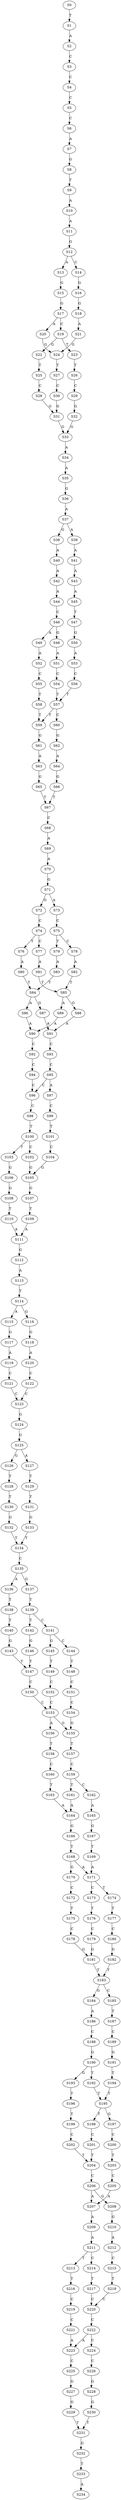 strict digraph  {
	S0 -> S1 [ label = T ];
	S1 -> S2 [ label = A ];
	S2 -> S3 [ label = C ];
	S3 -> S4 [ label = C ];
	S4 -> S5 [ label = C ];
	S5 -> S6 [ label = C ];
	S6 -> S7 [ label = A ];
	S7 -> S8 [ label = G ];
	S8 -> S9 [ label = T ];
	S9 -> S10 [ label = A ];
	S10 -> S11 [ label = A ];
	S11 -> S12 [ label = G ];
	S12 -> S13 [ label = A ];
	S12 -> S14 [ label = C ];
	S13 -> S15 [ label = G ];
	S14 -> S16 [ label = G ];
	S15 -> S17 [ label = G ];
	S16 -> S18 [ label = G ];
	S17 -> S19 [ label = C ];
	S17 -> S20 [ label = A ];
	S18 -> S21 [ label = A ];
	S19 -> S22 [ label = G ];
	S19 -> S23 [ label = T ];
	S20 -> S24 [ label = G ];
	S21 -> S24 [ label = G ];
	S22 -> S25 [ label = T ];
	S23 -> S26 [ label = T ];
	S24 -> S27 [ label = T ];
	S25 -> S28 [ label = C ];
	S26 -> S29 [ label = C ];
	S27 -> S30 [ label = C ];
	S28 -> S31 [ label = G ];
	S29 -> S32 [ label = G ];
	S30 -> S31 [ label = G ];
	S31 -> S33 [ label = G ];
	S32 -> S33 [ label = G ];
	S33 -> S34 [ label = A ];
	S34 -> S35 [ label = A ];
	S35 -> S36 [ label = G ];
	S36 -> S37 [ label = A ];
	S37 -> S38 [ label = G ];
	S37 -> S39 [ label = A ];
	S38 -> S40 [ label = A ];
	S39 -> S41 [ label = A ];
	S40 -> S42 [ label = A ];
	S41 -> S43 [ label = A ];
	S42 -> S44 [ label = A ];
	S43 -> S45 [ label = A ];
	S44 -> S46 [ label = C ];
	S45 -> S47 [ label = T ];
	S46 -> S48 [ label = G ];
	S46 -> S49 [ label = A ];
	S47 -> S50 [ label = G ];
	S48 -> S51 [ label = A ];
	S49 -> S52 [ label = A ];
	S50 -> S53 [ label = A ];
	S51 -> S54 [ label = C ];
	S52 -> S55 [ label = C ];
	S53 -> S56 [ label = C ];
	S54 -> S57 [ label = T ];
	S55 -> S58 [ label = T ];
	S56 -> S57 [ label = T ];
	S57 -> S59 [ label = T ];
	S57 -> S60 [ label = C ];
	S58 -> S59 [ label = T ];
	S59 -> S61 [ label = G ];
	S60 -> S62 [ label = G ];
	S61 -> S63 [ label = A ];
	S62 -> S64 [ label = A ];
	S63 -> S65 [ label = G ];
	S64 -> S66 [ label = G ];
	S65 -> S67 [ label = T ];
	S66 -> S67 [ label = T ];
	S67 -> S68 [ label = C ];
	S68 -> S69 [ label = A ];
	S69 -> S70 [ label = A ];
	S70 -> S71 [ label = G ];
	S71 -> S72 [ label = G ];
	S71 -> S73 [ label = A ];
	S72 -> S74 [ label = C ];
	S73 -> S75 [ label = C ];
	S74 -> S76 [ label = T ];
	S74 -> S77 [ label = C ];
	S75 -> S78 [ label = C ];
	S75 -> S79 [ label = T ];
	S76 -> S80 [ label = A ];
	S77 -> S81 [ label = A ];
	S78 -> S82 [ label = A ];
	S79 -> S83 [ label = A ];
	S80 -> S84 [ label = T ];
	S81 -> S85 [ label = T ];
	S82 -> S85 [ label = T ];
	S83 -> S84 [ label = T ];
	S84 -> S86 [ label = A ];
	S84 -> S87 [ label = G ];
	S85 -> S88 [ label = G ];
	S85 -> S89 [ label = A ];
	S86 -> S90 [ label = A ];
	S87 -> S91 [ label = A ];
	S88 -> S91 [ label = A ];
	S89 -> S90 [ label = A ];
	S90 -> S92 [ label = C ];
	S91 -> S93 [ label = C ];
	S92 -> S94 [ label = C ];
	S93 -> S95 [ label = C ];
	S94 -> S96 [ label = C ];
	S95 -> S96 [ label = C ];
	S95 -> S97 [ label = A ];
	S96 -> S98 [ label = C ];
	S97 -> S99 [ label = C ];
	S98 -> S100 [ label = T ];
	S99 -> S101 [ label = T ];
	S100 -> S102 [ label = C ];
	S100 -> S103 [ label = T ];
	S101 -> S104 [ label = C ];
	S102 -> S105 [ label = G ];
	S103 -> S106 [ label = G ];
	S104 -> S105 [ label = G ];
	S105 -> S107 [ label = G ];
	S106 -> S108 [ label = G ];
	S107 -> S109 [ label = T ];
	S108 -> S110 [ label = T ];
	S109 -> S111 [ label = A ];
	S110 -> S111 [ label = A ];
	S111 -> S112 [ label = G ];
	S112 -> S113 [ label = A ];
	S113 -> S114 [ label = T ];
	S114 -> S115 [ label = A ];
	S114 -> S116 [ label = G ];
	S115 -> S117 [ label = G ];
	S116 -> S118 [ label = G ];
	S117 -> S119 [ label = A ];
	S118 -> S120 [ label = A ];
	S119 -> S121 [ label = C ];
	S120 -> S122 [ label = C ];
	S121 -> S123 [ label = C ];
	S122 -> S123 [ label = C ];
	S123 -> S124 [ label = G ];
	S124 -> S125 [ label = G ];
	S125 -> S126 [ label = G ];
	S125 -> S127 [ label = A ];
	S126 -> S128 [ label = T ];
	S127 -> S129 [ label = T ];
	S128 -> S130 [ label = T ];
	S129 -> S131 [ label = T ];
	S130 -> S132 [ label = G ];
	S131 -> S133 [ label = G ];
	S132 -> S134 [ label = T ];
	S133 -> S134 [ label = T ];
	S134 -> S135 [ label = C ];
	S135 -> S136 [ label = A ];
	S135 -> S137 [ label = G ];
	S136 -> S138 [ label = T ];
	S137 -> S139 [ label = T ];
	S138 -> S140 [ label = T ];
	S139 -> S141 [ label = C ];
	S139 -> S142 [ label = T ];
	S140 -> S143 [ label = G ];
	S141 -> S144 [ label = C ];
	S141 -> S145 [ label = G ];
	S142 -> S146 [ label = G ];
	S143 -> S147 [ label = T ];
	S144 -> S148 [ label = T ];
	S145 -> S149 [ label = T ];
	S146 -> S147 [ label = T ];
	S147 -> S150 [ label = C ];
	S148 -> S151 [ label = C ];
	S149 -> S152 [ label = C ];
	S150 -> S153 [ label = C ];
	S151 -> S154 [ label = C ];
	S152 -> S153 [ label = C ];
	S153 -> S155 [ label = G ];
	S153 -> S156 [ label = A ];
	S154 -> S155 [ label = G ];
	S155 -> S157 [ label = T ];
	S156 -> S158 [ label = T ];
	S157 -> S159 [ label = C ];
	S158 -> S160 [ label = C ];
	S159 -> S161 [ label = T ];
	S159 -> S162 [ label = C ];
	S160 -> S163 [ label = T ];
	S161 -> S164 [ label = A ];
	S162 -> S165 [ label = A ];
	S163 -> S164 [ label = A ];
	S164 -> S166 [ label = G ];
	S165 -> S167 [ label = G ];
	S166 -> S168 [ label = T ];
	S167 -> S169 [ label = T ];
	S168 -> S170 [ label = G ];
	S168 -> S171 [ label = A ];
	S169 -> S171 [ label = A ];
	S170 -> S172 [ label = C ];
	S171 -> S173 [ label = C ];
	S171 -> S174 [ label = T ];
	S172 -> S175 [ label = T ];
	S173 -> S176 [ label = T ];
	S174 -> S177 [ label = T ];
	S175 -> S178 [ label = C ];
	S176 -> S179 [ label = C ];
	S177 -> S180 [ label = C ];
	S178 -> S181 [ label = G ];
	S179 -> S181 [ label = G ];
	S180 -> S182 [ label = G ];
	S181 -> S183 [ label = T ];
	S182 -> S183 [ label = T ];
	S183 -> S184 [ label = G ];
	S183 -> S185 [ label = C ];
	S184 -> S186 [ label = A ];
	S185 -> S187 [ label = T ];
	S186 -> S188 [ label = C ];
	S187 -> S189 [ label = C ];
	S188 -> S190 [ label = G ];
	S189 -> S191 [ label = G ];
	S190 -> S192 [ label = T ];
	S190 -> S193 [ label = G ];
	S191 -> S194 [ label = T ];
	S192 -> S195 [ label = T ];
	S193 -> S196 [ label = T ];
	S194 -> S195 [ label = T ];
	S195 -> S197 [ label = G ];
	S195 -> S198 [ label = T ];
	S196 -> S199 [ label = T ];
	S197 -> S200 [ label = C ];
	S198 -> S201 [ label = C ];
	S199 -> S202 [ label = C ];
	S200 -> S203 [ label = T ];
	S201 -> S204 [ label = T ];
	S202 -> S204 [ label = T ];
	S203 -> S205 [ label = C ];
	S204 -> S206 [ label = C ];
	S205 -> S207 [ label = A ];
	S206 -> S208 [ label = G ];
	S206 -> S207 [ label = A ];
	S207 -> S209 [ label = A ];
	S208 -> S210 [ label = G ];
	S209 -> S211 [ label = A ];
	S210 -> S212 [ label = A ];
	S211 -> S213 [ label = T ];
	S211 -> S214 [ label = C ];
	S212 -> S215 [ label = C ];
	S213 -> S216 [ label = T ];
	S214 -> S217 [ label = T ];
	S215 -> S218 [ label = T ];
	S216 -> S219 [ label = C ];
	S217 -> S220 [ label = C ];
	S218 -> S220 [ label = C ];
	S219 -> S221 [ label = C ];
	S220 -> S222 [ label = C ];
	S221 -> S223 [ label = A ];
	S222 -> S224 [ label = C ];
	S222 -> S223 [ label = A ];
	S223 -> S225 [ label = C ];
	S224 -> S226 [ label = C ];
	S225 -> S227 [ label = G ];
	S226 -> S228 [ label = G ];
	S227 -> S229 [ label = G ];
	S228 -> S230 [ label = G ];
	S229 -> S231 [ label = T ];
	S230 -> S231 [ label = T ];
	S231 -> S232 [ label = G ];
	S232 -> S233 [ label = T ];
	S233 -> S234 [ label = A ];
}
